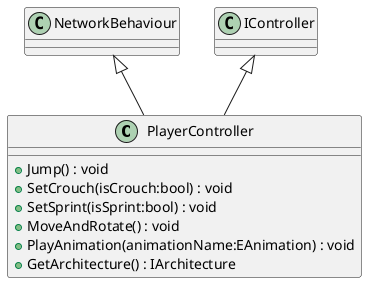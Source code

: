 @startuml
class PlayerController {
    + Jump() : void
    + SetCrouch(isCrouch:bool) : void
    + SetSprint(isSprint:bool) : void
    + MoveAndRotate() : void
    + PlayAnimation(animationName:EAnimation) : void
    + GetArchitecture() : IArchitecture
}
NetworkBehaviour <|-- PlayerController
IController <|-- PlayerController
@enduml
